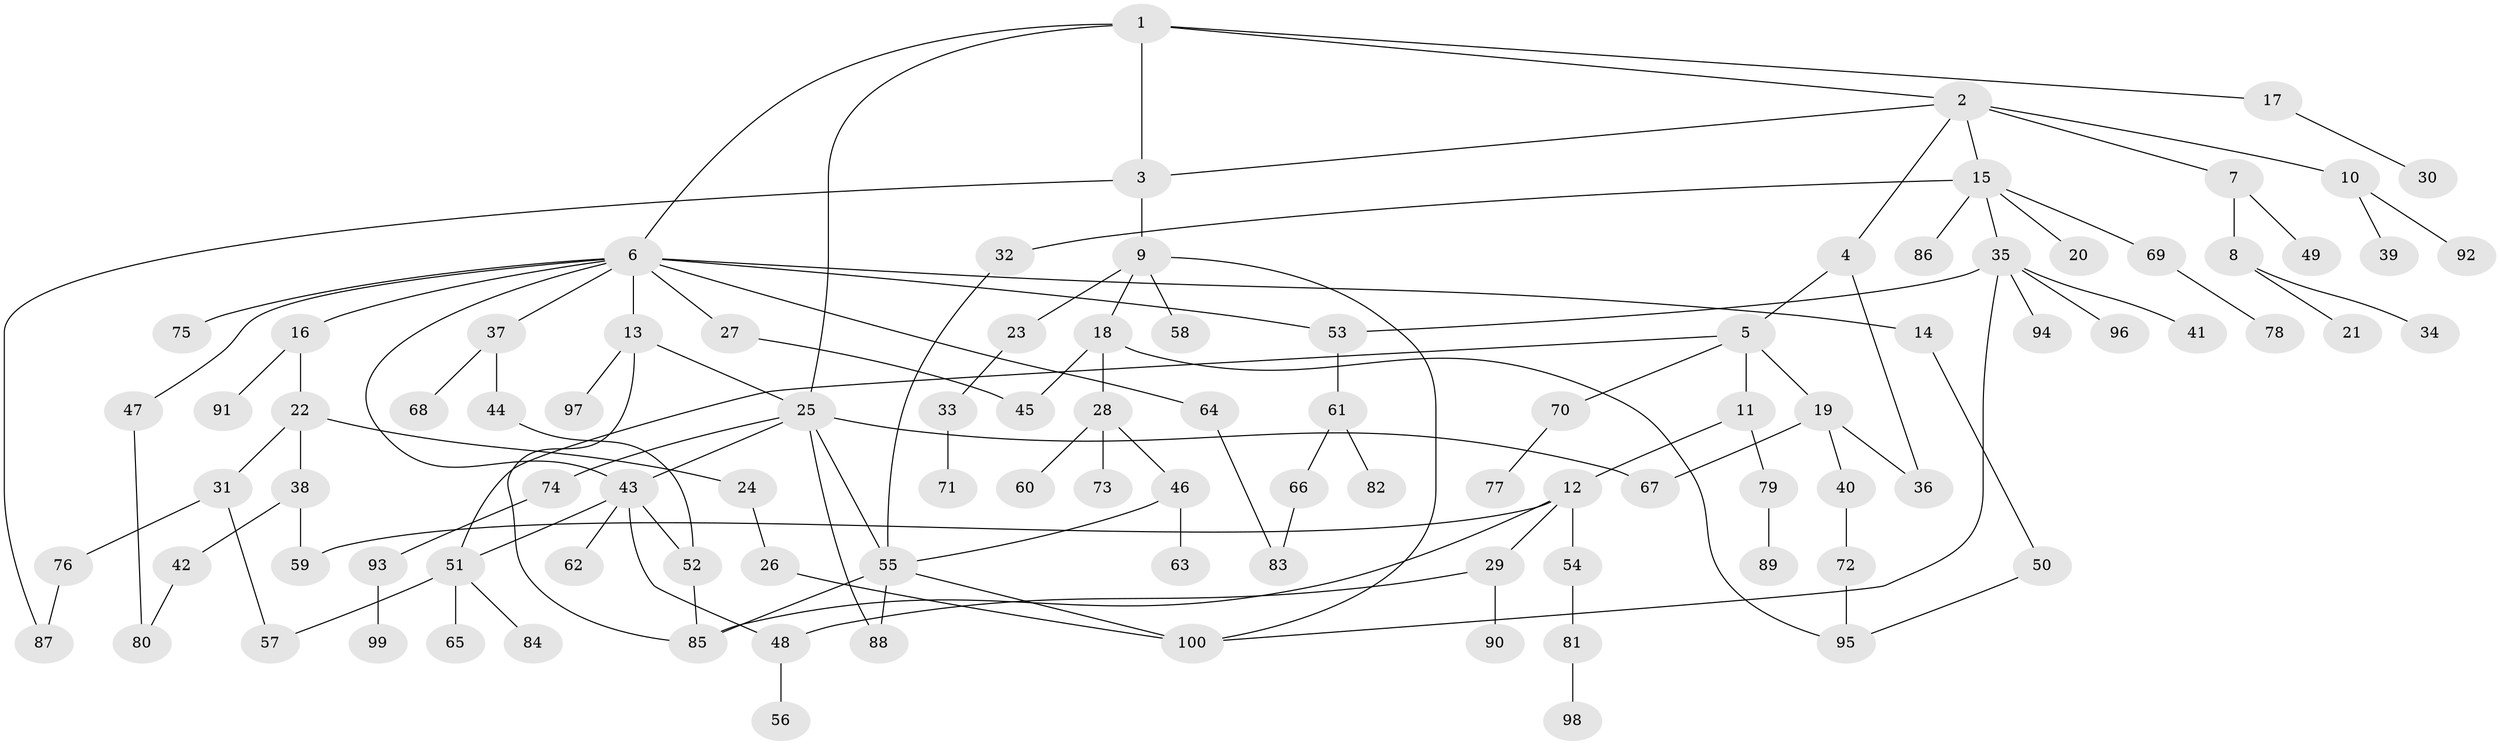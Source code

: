// Generated by graph-tools (version 1.1) at 2025/38/02/21/25 10:38:51]
// undirected, 100 vertices, 125 edges
graph export_dot {
graph [start="1"]
  node [color=gray90,style=filled];
  1;
  2;
  3;
  4;
  5;
  6;
  7;
  8;
  9;
  10;
  11;
  12;
  13;
  14;
  15;
  16;
  17;
  18;
  19;
  20;
  21;
  22;
  23;
  24;
  25;
  26;
  27;
  28;
  29;
  30;
  31;
  32;
  33;
  34;
  35;
  36;
  37;
  38;
  39;
  40;
  41;
  42;
  43;
  44;
  45;
  46;
  47;
  48;
  49;
  50;
  51;
  52;
  53;
  54;
  55;
  56;
  57;
  58;
  59;
  60;
  61;
  62;
  63;
  64;
  65;
  66;
  67;
  68;
  69;
  70;
  71;
  72;
  73;
  74;
  75;
  76;
  77;
  78;
  79;
  80;
  81;
  82;
  83;
  84;
  85;
  86;
  87;
  88;
  89;
  90;
  91;
  92;
  93;
  94;
  95;
  96;
  97;
  98;
  99;
  100;
  1 -- 2;
  1 -- 3;
  1 -- 6;
  1 -- 17;
  1 -- 25;
  2 -- 4;
  2 -- 7;
  2 -- 10;
  2 -- 15;
  2 -- 3;
  3 -- 9;
  3 -- 87;
  4 -- 5;
  4 -- 36;
  5 -- 11;
  5 -- 19;
  5 -- 51;
  5 -- 70;
  6 -- 13;
  6 -- 14;
  6 -- 16;
  6 -- 27;
  6 -- 37;
  6 -- 47;
  6 -- 53;
  6 -- 64;
  6 -- 75;
  6 -- 43;
  7 -- 8;
  7 -- 49;
  8 -- 21;
  8 -- 34;
  9 -- 18;
  9 -- 23;
  9 -- 58;
  9 -- 100;
  10 -- 39;
  10 -- 92;
  11 -- 12;
  11 -- 79;
  12 -- 29;
  12 -- 54;
  12 -- 59;
  12 -- 85;
  13 -- 97;
  13 -- 85;
  13 -- 25;
  14 -- 50;
  15 -- 20;
  15 -- 32;
  15 -- 35;
  15 -- 69;
  15 -- 86;
  16 -- 22;
  16 -- 91;
  17 -- 30;
  18 -- 28;
  18 -- 45;
  18 -- 95;
  19 -- 36;
  19 -- 40;
  19 -- 67;
  22 -- 24;
  22 -- 31;
  22 -- 38;
  23 -- 33;
  24 -- 26;
  25 -- 43;
  25 -- 67;
  25 -- 74;
  25 -- 88;
  25 -- 55;
  26 -- 100;
  27 -- 45;
  28 -- 46;
  28 -- 60;
  28 -- 73;
  29 -- 48;
  29 -- 90;
  31 -- 57;
  31 -- 76;
  32 -- 55;
  33 -- 71;
  35 -- 41;
  35 -- 94;
  35 -- 96;
  35 -- 53;
  35 -- 100;
  37 -- 44;
  37 -- 68;
  38 -- 42;
  38 -- 59;
  40 -- 72;
  42 -- 80;
  43 -- 52;
  43 -- 62;
  43 -- 51;
  43 -- 48;
  44 -- 52;
  46 -- 63;
  46 -- 55;
  47 -- 80;
  48 -- 56;
  50 -- 95;
  51 -- 65;
  51 -- 84;
  51 -- 57;
  52 -- 85;
  53 -- 61;
  54 -- 81;
  55 -- 88;
  55 -- 100;
  55 -- 85;
  61 -- 66;
  61 -- 82;
  64 -- 83;
  66 -- 83;
  69 -- 78;
  70 -- 77;
  72 -- 95;
  74 -- 93;
  76 -- 87;
  79 -- 89;
  81 -- 98;
  93 -- 99;
}
